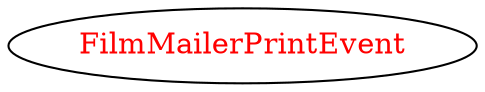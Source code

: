 digraph dependencyGraph {
 concentrate=true;
 ranksep="2.0";
 rankdir="LR"; 
 splines="ortho";
"FilmMailerPrintEvent" [fontcolor="red"];
}